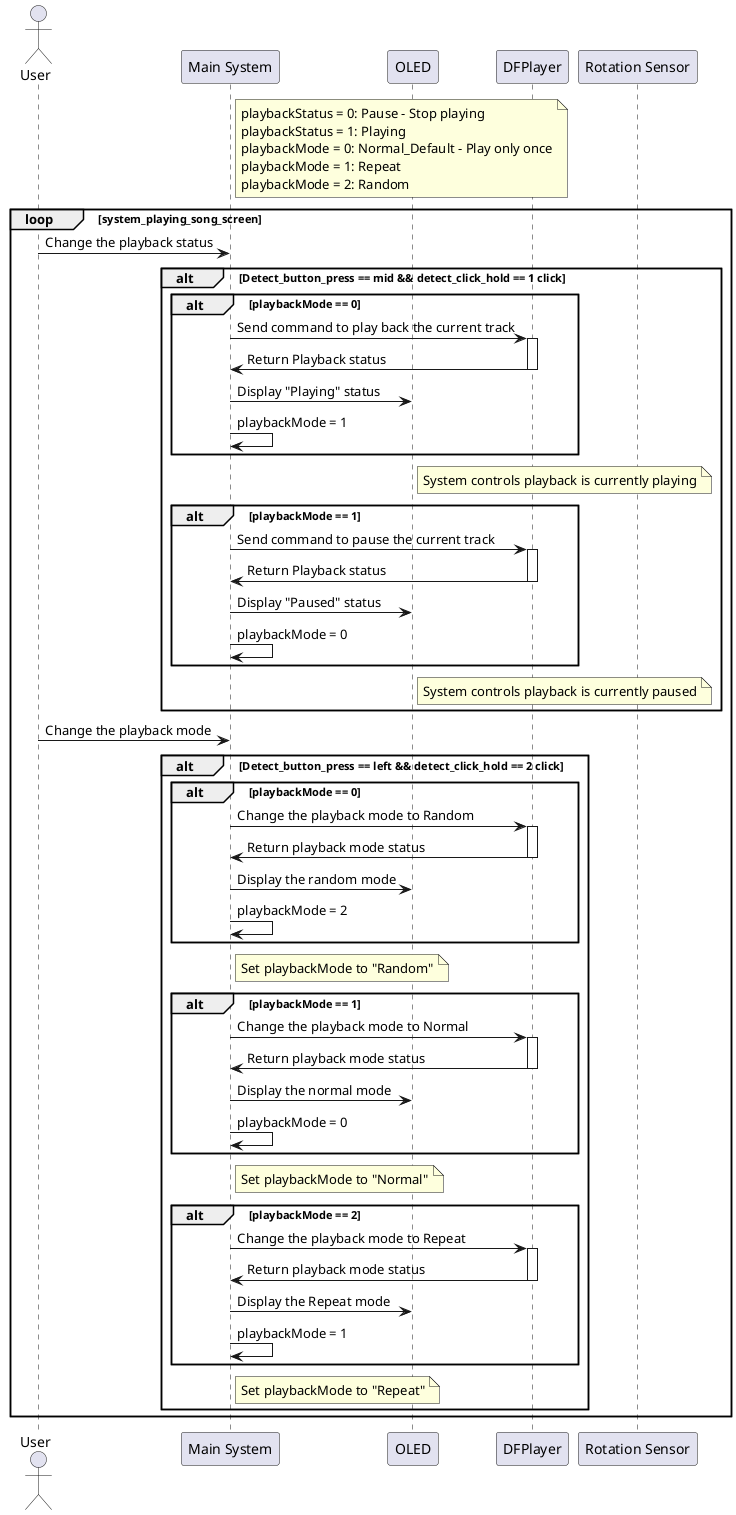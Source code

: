 @startuml system_playing
actor User
participant "Main System" as System_main
participant OLED
participant DFPlayer
participant Rotation_sensor as "Rotation Sensor"

note right of System_main
  playbackStatus = 0: Pause - Stop playing
  playbackStatus = 1: Playing
  playbackMode = 0: Normal_Default - Play only once
  playbackMode = 1: Repeat
  playbackMode = 2: Random
end note

loop system_playing_song_screen

  User -> System_main: Change the playback status

  alt Detect_button_press == mid && detect_click_hold == 1 click
    alt playbackMode == 0
      System_main -> DFPlayer: Send command to play back the current track
      activate DFPlayer
      DFPlayer -> System_main: Return Playback status
      deactivate DFPlayer
      System_main -> OLED: Display "Playing" status
      System_main -> System_main: playbackMode = 1
    end
    note right of OLED
      System controls playback is currently playing
    end note

    alt playbackMode == 1
      System_main -> DFPlayer: Send command to pause the current track
      activate DFPlayer
      DFPlayer -> System_main: Return Playback status
      deactivate DFPlayer
      System_main -> OLED: Display "Paused" status
      System_main -> System_main: playbackMode = 0
    end
    note right of OLED
      System controls playback is currently paused
    end note
  end

  User -> System_main: Change the playback mode

  alt Detect_button_press == left && detect_click_hold == 2 click
    alt playbackMode == 0
      System_main -> DFPlayer: Change the playback mode to Random
      activate DFPlayer
      DFPlayer -> System_main: Return playback mode status
      deactivate DFPlayer
      System_main -> OLED: Display the random mode
      System_main -> System_main: playbackMode = 2
    end
    note right of System_main
      Set playbackMode to "Random"
    end note

    alt playbackMode == 1
      System_main -> DFPlayer: Change the playback mode to Normal
      activate DFPlayer
      DFPlayer -> System_main: Return playback mode status
      deactivate DFPlayer
      System_main -> OLED: Display the normal mode
      System_main -> System_main: playbackMode = 0
    end
    note right of System_main
      Set playbackMode to "Normal"
    end note

    alt playbackMode == 2
      System_main -> DFPlayer: Change the playback mode to Repeat
      activate DFPlayer
      DFPlayer -> System_main: Return playback mode status
      deactivate DFPlayer
      System_main -> OLED: Display the Repeat mode
      System_main -> System_main: playbackMode = 1
    end
    note right of System_main
      Set playbackMode to "Repeat"
    end note
  end

end

@enduml
